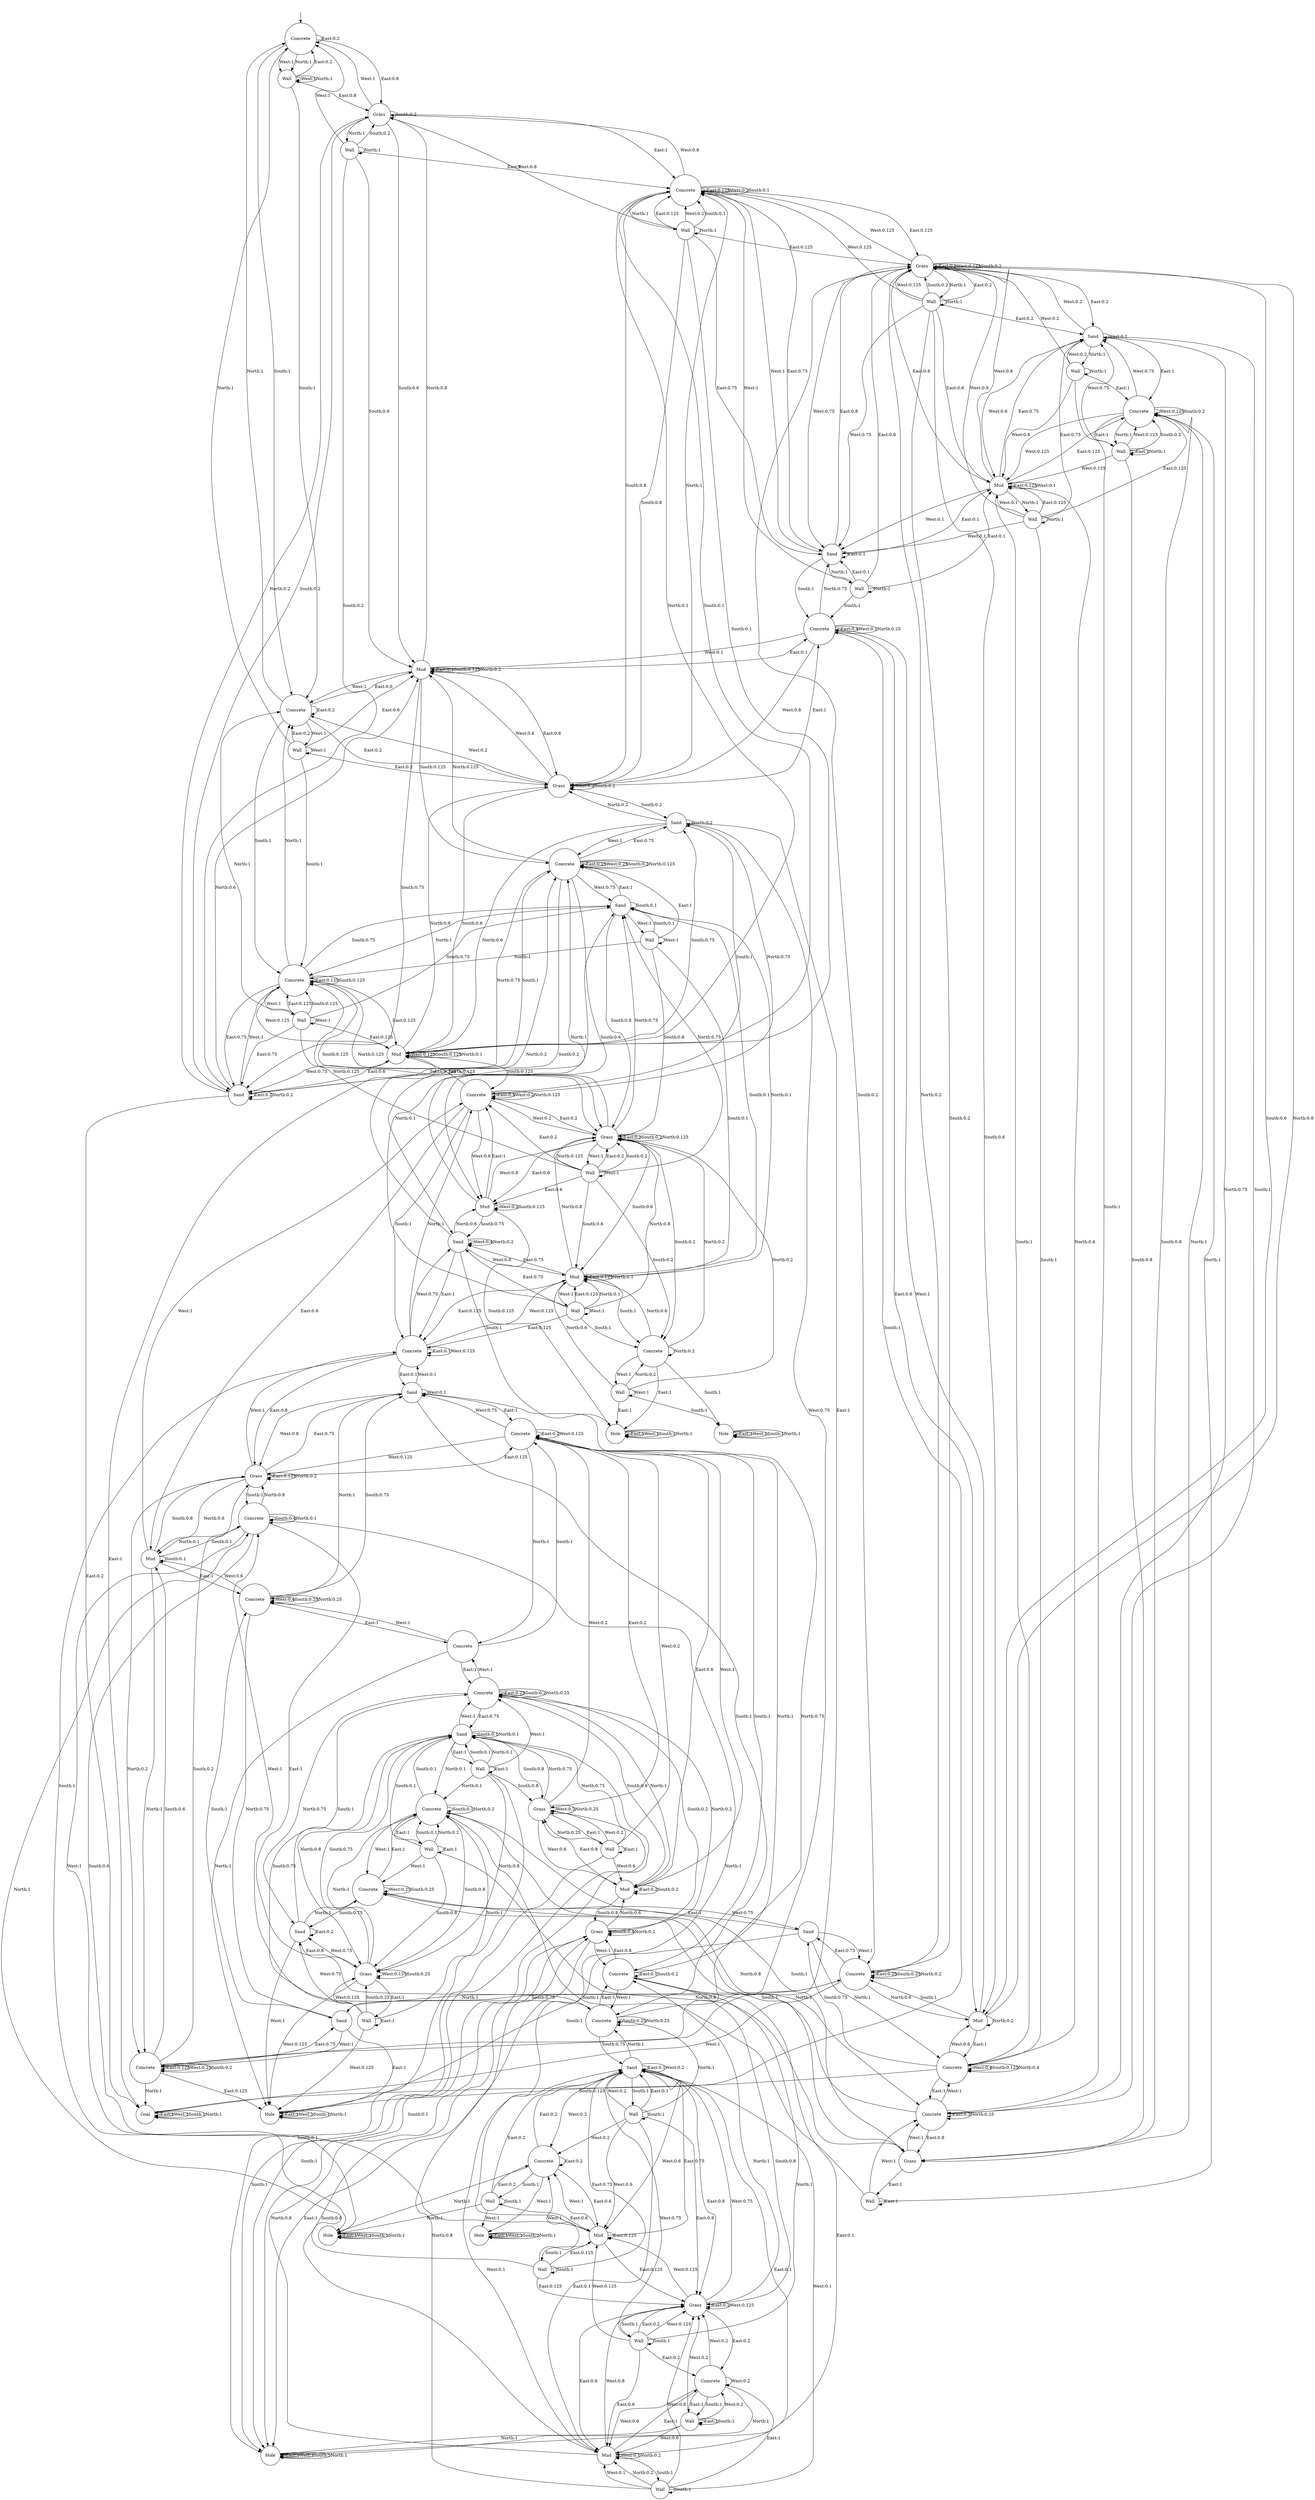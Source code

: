 digraph g {
__start0 [label="" shape="none"];
0 [shape="circle" label="Concrete"];
1 [shape="circle" label="Wall"];
2 [shape="circle" label="Concrete"];
3 [shape="circle" label="Wall"];
4 [shape="circle" label="Concrete"];
5 [shape="circle" label="Wall"];
6 [shape="circle" label="Wall"];
7 [shape="circle" label="Sand"];
8 [shape="circle" label="Wall"];
9 [shape="circle" label="Grass"];
10 [shape="circle" label="Wall"];
11 [shape="circle" label="Mud"];
12 [shape="circle" label="Concrete"];
13 [shape="circle" label="Wall"];
14 [shape="circle" label="Hole"];
15 [shape="circle" label="Wall"];
16 [shape="circle" label="Grass"];
17 [shape="circle" label="Mud"];
18 [shape="circle" label="Sand"];
19 [shape="circle" label="Concrete"];
20 [shape="circle" label="Mud"];
21 [shape="circle" label="Sand"];
22 [shape="circle" label="Hole"];
23 [shape="circle" label="Hole"];
24 [shape="circle" label="Concrete"];
25 [shape="circle" label="Wall"];
26 [shape="circle" label="Grass"];
27 [shape="circle" label="Mud"];
28 [shape="circle" label="Sand"];
29 [shape="circle" label="Concrete"];
30 [shape="circle" label="Concrete"];
31 [shape="circle" label="Hole"];
32 [shape="circle" label="Concrete"];
33 [shape="circle" label="Wall"];
34 [shape="circle" label="Wall"];
35 [shape="circle" label="Sand"];
36 [shape="circle" label="Concrete"];
37 [shape="circle" label="Goal"];
38 [shape="circle" label="Concrete"];
39 [shape="circle" label="Mud"];
40 [shape="circle" label="Grass"];
41 [shape="circle" label="Concrete"];
42 [shape="circle" label="Wall"];
43 [shape="circle" label="Mud"];
44 [shape="circle" label="Wall"];
45 [shape="circle" label="Grass"];
46 [shape="circle" label="Mud"];
47 [shape="circle" label="Concrete"];
48 [shape="circle" label="Sand"];
49 [shape="circle" label="Concrete"];
50 [shape="circle" label="Sand"];
51 [shape="circle" label="Concrete"];
52 [shape="circle" label="Wall"];
53 [shape="circle" label="Sand"];
54 [shape="circle" label="Wall"];
55 [shape="circle" label="Mud"];
56 [shape="circle" label="Concrete"];
57 [shape="circle" label="Sand"];
58 [shape="circle" label="Hole"];
59 [shape="circle" label="Concrete"];
60 [shape="circle" label="Concrete"];
61 [shape="circle" label="Concrete"];
62 [shape="circle" label="Wall"];
63 [shape="circle" label="Grass"];
64 [shape="circle" label="Wall"];
65 [shape="circle" label="Sand"];
66 [shape="circle" label="Concrete"];
67 [shape="circle" label="Concrete"];
68 [shape="circle" label="Sand"];
69 [shape="circle" label="Concrete"];
70 [shape="circle" label="Mud"];
71 [shape="circle" label="Grass"];
72 [shape="circle" label="Wall"];
73 [shape="circle" label="Mud"];
74 [shape="circle" label="Concrete"];
75 [shape="circle" label="Wall"];
76 [shape="circle" label="Wall"];
77 [shape="circle" label="Grass"];
78 [shape="circle" label="Concrete"];
79 [shape="circle" label="Wall"];
80 [shape="circle" label="Wall"];
81 [shape="circle" label="Grass"];
82 [shape="circle" label="Wall"];
83 [shape="circle" label="Sand"];
84 [shape="circle" label="Wall"];
85 [shape="circle" label="Grass"];
86 [shape="circle" label="Hole"];
87 [shape="circle" label="Concrete"];
88 [shape="circle" label="Wall"];
0 -> 0 [label="East:0.2"];
0 -> 16 [label="East:0.8"];
0 -> 1 [label="West:1"];
0 -> 2 [label="South:1"];
0 -> 1 [label="North:1"];
1 -> 0 [label="East:0.2"];
1 -> 16 [label="East:0.8"];
1 -> 1 [label="West:1"];
1 -> 2 [label="South:1"];
1 -> 1 [label="North:1"];
2 -> 2 [label="East:0.2"];
2 -> 17 [label="East:0.6"];
2 -> 26 [label="East:0.2"];
2 -> 3 [label="West:1"];
2 -> 4 [label="South:1"];
2 -> 0 [label="North:1"];
3 -> 2 [label="East:0.2"];
3 -> 17 [label="East:0.6"];
3 -> 26 [label="East:0.2"];
3 -> 3 [label="West:1"];
3 -> 4 [label="South:1"];
3 -> 0 [label="North:1"];
4 -> 4 [label="East:0.125"];
4 -> 18 [label="East:0.75"];
4 -> 27 [label="East:0.125"];
4 -> 5 [label="West:1"];
4 -> 4 [label="South:0.125"];
4 -> 7 [label="South:0.75"];
4 -> 9 [label="South:0.125"];
4 -> 2 [label="North:1"];
5 -> 4 [label="East:0.125"];
5 -> 18 [label="East:0.75"];
5 -> 27 [label="East:0.125"];
5 -> 5 [label="West:1"];
5 -> 4 [label="South:0.125"];
5 -> 7 [label="South:0.75"];
5 -> 9 [label="South:0.125"];
5 -> 2 [label="North:1"];
6 -> 19 [label="East:1"];
6 -> 6 [label="West:1"];
6 -> 7 [label="South:0.1"];
6 -> 9 [label="South:0.8"];
6 -> 11 [label="South:0.1"];
6 -> 4 [label="North:1"];
7 -> 19 [label="East:1"];
7 -> 6 [label="West:1"];
7 -> 7 [label="South:0.1"];
7 -> 9 [label="South:0.8"];
7 -> 11 [label="South:0.1"];
7 -> 4 [label="North:1"];
8 -> 9 [label="East:0.2"];
8 -> 20 [label="East:0.6"];
8 -> 29 [label="East:0.2"];
8 -> 8 [label="West:1"];
8 -> 9 [label="South:0.2"];
8 -> 11 [label="South:0.6"];
8 -> 12 [label="South:0.2"];
8 -> 4 [label="North:0.125"];
8 -> 7 [label="North:0.75"];
8 -> 9 [label="North:0.125"];
9 -> 9 [label="East:0.2"];
9 -> 20 [label="East:0.6"];
9 -> 29 [label="East:0.2"];
9 -> 8 [label="West:1"];
9 -> 9 [label="South:0.2"];
9 -> 11 [label="South:0.6"];
9 -> 12 [label="South:0.2"];
9 -> 4 [label="North:0.125"];
9 -> 7 [label="North:0.75"];
9 -> 9 [label="North:0.125"];
10 -> 11 [label="East:0.125"];
10 -> 21 [label="East:0.75"];
10 -> 30 [label="East:0.125"];
10 -> 10 [label="West:1"];
10 -> 12 [label="South:1"];
10 -> 7 [label="North:0.1"];
10 -> 9 [label="North:0.8"];
10 -> 11 [label="North:0.1"];
11 -> 11 [label="East:0.125"];
11 -> 21 [label="East:0.75"];
11 -> 30 [label="East:0.125"];
11 -> 10 [label="West:1"];
11 -> 12 [label="South:1"];
11 -> 7 [label="North:0.1"];
11 -> 9 [label="North:0.8"];
11 -> 11 [label="North:0.1"];
12 -> 22 [label="East:1"];
12 -> 13 [label="West:1"];
12 -> 14 [label="South:1"];
12 -> 9 [label="North:0.2"];
12 -> 11 [label="North:0.6"];
12 -> 12 [label="North:0.2"];
13 -> 22 [label="East:1"];
13 -> 13 [label="West:1"];
13 -> 14 [label="South:1"];
13 -> 9 [label="North:0.2"];
13 -> 11 [label="North:0.6"];
13 -> 12 [label="North:0.2"];
14 -> 14 [label="East:1"];
14 -> 14 [label="West:1"];
14 -> 14 [label="South:1"];
14 -> 14 [label="North:1"];
15 -> 24 [label="East:1"];
15 -> 0 [label="West:1"];
15 -> 16 [label="South:0.2"];
15 -> 17 [label="South:0.6"];
15 -> 18 [label="South:0.2"];
15 -> 15 [label="North:1"];
16 -> 24 [label="East:1"];
16 -> 0 [label="West:1"];
16 -> 16 [label="South:0.2"];
16 -> 17 [label="South:0.6"];
16 -> 18 [label="South:0.2"];
16 -> 15 [label="North:1"];
17 -> 17 [label="East:0.1"];
17 -> 26 [label="East:0.8"];
17 -> 36 [label="East:0.1"];
17 -> 2 [label="West:1"];
17 -> 17 [label="South:0.125"];
17 -> 18 [label="South:0.75"];
17 -> 19 [label="South:0.125"];
17 -> 16 [label="North:0.8"];
17 -> 17 [label="North:0.2"];
18 -> 18 [label="East:0.2"];
18 -> 27 [label="East:0.6"];
18 -> 37 [label="East:0.2"];
18 -> 4 [label="West:1"];
18 -> 19 [label="South:1"];
18 -> 16 [label="North:0.2"];
18 -> 17 [label="North:0.6"];
18 -> 18 [label="North:0.2"];
19 -> 19 [label="East:0.25"];
19 -> 28 [label="East:0.75"];
19 -> 7 [label="West:0.75"];
19 -> 19 [label="West:0.25"];
19 -> 19 [label="South:0.2"];
19 -> 20 [label="South:0.6"];
19 -> 21 [label="South:0.2"];
19 -> 17 [label="North:0.125"];
19 -> 18 [label="North:0.75"];
19 -> 19 [label="North:0.125"];
20 -> 29 [label="East:1"];
20 -> 9 [label="West:0.8"];
20 -> 20 [label="West:0.2"];
20 -> 20 [label="South:0.125"];
20 -> 21 [label="South:0.75"];
20 -> 22 [label="South:0.125"];
20 -> 19 [label="North:1"];
21 -> 30 [label="East:1"];
21 -> 11 [label="West:0.6"];
21 -> 21 [label="West:0.4"];
21 -> 22 [label="South:1"];
21 -> 19 [label="North:0.2"];
21 -> 20 [label="North:0.6"];
21 -> 21 [label="North:0.2"];
22 -> 22 [label="East:1"];
22 -> 22 [label="West:1"];
22 -> 22 [label="South:1"];
22 -> 22 [label="North:1"];
23 -> 23 [label="East:1"];
23 -> 23 [label="West:1"];
23 -> 23 [label="South:1"];
23 -> 23 [label="North:1"];
24 -> 24 [label="East:0.125"];
24 -> 35 [label="East:0.75"];
24 -> 45 [label="East:0.125"];
24 -> 16 [label="West:0.8"];
24 -> 24 [label="West:0.2"];
24 -> 24 [label="South:0.1"];
24 -> 26 [label="South:0.8"];
24 -> 27 [label="South:0.1"];
24 -> 25 [label="North:1"];
25 -> 24 [label="East:0.125"];
25 -> 35 [label="East:0.75"];
25 -> 45 [label="East:0.125"];
25 -> 16 [label="West:0.8"];
25 -> 24 [label="West:0.2"];
25 -> 24 [label="South:0.1"];
25 -> 26 [label="South:0.8"];
25 -> 27 [label="South:0.1"];
25 -> 25 [label="North:1"];
26 -> 36 [label="East:1"];
26 -> 2 [label="West:0.2"];
26 -> 17 [label="West:0.6"];
26 -> 26 [label="West:0.2"];
26 -> 26 [label="South:0.2"];
26 -> 27 [label="South:0.6"];
26 -> 28 [label="South:0.2"];
26 -> 24 [label="North:1"];
27 -> 37 [label="East:1"];
27 -> 4 [label="West:0.125"];
27 -> 18 [label="West:0.75"];
27 -> 27 [label="West:0.125"];
27 -> 27 [label="South:0.125"];
27 -> 28 [label="South:0.75"];
27 -> 29 [label="South:0.125"];
27 -> 24 [label="North:0.1"];
27 -> 26 [label="North:0.8"];
27 -> 27 [label="North:0.1"];
28 -> 38 [label="East:1"];
28 -> 19 [label="West:1"];
28 -> 29 [label="South:1"];
28 -> 26 [label="North:0.2"];
28 -> 27 [label="North:0.6"];
28 -> 28 [label="North:0.2"];
29 -> 29 [label="East:0.4"];
29 -> 39 [label="East:0.6"];
29 -> 9 [label="West:0.2"];
29 -> 20 [label="West:0.6"];
29 -> 29 [label="West:0.2"];
29 -> 30 [label="South:1"];
29 -> 27 [label="North:0.125"];
29 -> 28 [label="North:0.75"];
29 -> 29 [label="North:0.125"];
30 -> 30 [label="East:0.1"];
30 -> 40 [label="East:0.8"];
30 -> 50 [label="East:0.1"];
30 -> 11 [label="West:0.125"];
30 -> 21 [label="West:0.75"];
30 -> 30 [label="West:0.125"];
30 -> 31 [label="South:1"];
30 -> 29 [label="North:1"];
31 -> 31 [label="East:1"];
31 -> 31 [label="West:1"];
31 -> 31 [label="South:1"];
31 -> 31 [label="North:1"];
32 -> 32 [label="East:0.2"];
32 -> 43 [label="East:0.6"];
32 -> 53 [label="East:0.2"];
32 -> 23 [label="West:1"];
32 -> 33 [label="South:1"];
32 -> 31 [label="North:1"];
33 -> 32 [label="East:0.2"];
33 -> 43 [label="East:0.6"];
33 -> 53 [label="East:0.2"];
33 -> 23 [label="West:1"];
33 -> 33 [label="South:1"];
33 -> 31 [label="North:1"];
34 -> 35 [label="East:0.1"];
34 -> 45 [label="East:0.8"];
34 -> 55 [label="East:0.1"];
34 -> 24 [label="West:1"];
34 -> 36 [label="South:1"];
34 -> 34 [label="North:1"];
35 -> 35 [label="East:0.1"];
35 -> 45 [label="East:0.8"];
35 -> 55 [label="East:0.1"];
35 -> 24 [label="West:1"];
35 -> 36 [label="South:1"];
35 -> 34 [label="North:1"];
36 -> 36 [label="East:0.4"];
36 -> 46 [label="East:0.6"];
36 -> 17 [label="West:0.1"];
36 -> 26 [label="West:0.8"];
36 -> 36 [label="West:0.1"];
36 -> 37 [label="South:1"];
36 -> 35 [label="North:0.75"];
36 -> 36 [label="North:0.25"];
37 -> 37 [label="East:1"];
37 -> 37 [label="West:1"];
37 -> 37 [label="South:1"];
37 -> 37 [label="North:1"];
38 -> 38 [label="East:0.125"];
38 -> 48 [label="East:0.75"];
38 -> 58 [label="East:0.125"];
38 -> 28 [label="West:0.75"];
38 -> 38 [label="West:0.25"];
38 -> 38 [label="South:0.2"];
38 -> 39 [label="South:0.6"];
38 -> 40 [label="South:0.2"];
38 -> 37 [label="North:1"];
39 -> 49 [label="East:1"];
39 -> 29 [label="West:1"];
39 -> 39 [label="South:0.1"];
39 -> 40 [label="South:0.8"];
39 -> 41 [label="South:0.1"];
39 -> 38 [label="North:1"];
40 -> 40 [label="East:0.125"];
40 -> 50 [label="East:0.75"];
40 -> 60 [label="East:0.125"];
40 -> 30 [label="West:1"];
40 -> 41 [label="South:1"];
40 -> 38 [label="North:0.2"];
40 -> 39 [label="North:0.6"];
40 -> 40 [label="North:0.2"];
41 -> 51 [label="East:1"];
41 -> 31 [label="West:1"];
41 -> 41 [label="South:0.4"];
41 -> 43 [label="South:0.6"];
41 -> 39 [label="North:0.1"];
41 -> 40 [label="North:0.8"];
41 -> 41 [label="North:0.1"];
42 -> 43 [label="East:0.125"];
42 -> 53 [label="East:0.75"];
42 -> 63 [label="East:0.125"];
42 -> 32 [label="West:1"];
42 -> 42 [label="South:1"];
42 -> 41 [label="North:1"];
43 -> 43 [label="East:0.125"];
43 -> 53 [label="East:0.75"];
43 -> 63 [label="East:0.125"];
43 -> 32 [label="West:1"];
43 -> 42 [label="South:1"];
43 -> 41 [label="North:1"];
44 -> 45 [label="East:0.2"];
44 -> 55 [label="East:0.6"];
44 -> 65 [label="East:0.2"];
44 -> 24 [label="West:0.125"];
44 -> 35 [label="West:0.75"];
44 -> 45 [label="West:0.125"];
44 -> 45 [label="South:0.2"];
44 -> 46 [label="South:0.6"];
44 -> 47 [label="South:0.2"];
44 -> 44 [label="North:1"];
45 -> 45 [label="East:0.2"];
45 -> 55 [label="East:0.6"];
45 -> 65 [label="East:0.2"];
45 -> 24 [label="West:0.125"];
45 -> 35 [label="West:0.75"];
45 -> 45 [label="West:0.125"];
45 -> 45 [label="South:0.2"];
45 -> 46 [label="South:0.6"];
45 -> 47 [label="South:0.2"];
45 -> 44 [label="North:1"];
46 -> 56 [label="East:1"];
46 -> 36 [label="West:1"];
46 -> 47 [label="South:1"];
46 -> 45 [label="North:0.8"];
46 -> 46 [label="North:0.2"];
47 -> 47 [label="East:0.25"];
47 -> 57 [label="East:0.75"];
47 -> 37 [label="West:1"];
47 -> 47 [label="South:0.25"];
47 -> 48 [label="South:0.75"];
47 -> 45 [label="North:0.2"];
47 -> 46 [label="North:0.6"];
47 -> 47 [label="North:0.2"];
48 -> 58 [label="East:1"];
48 -> 38 [label="West:1"];
48 -> 49 [label="South:1"];
48 -> 47 [label="North:1"];
49 -> 59 [label="East:1"];
49 -> 39 [label="West:0.6"];
49 -> 49 [label="West:0.4"];
49 -> 49 [label="South:0.25"];
49 -> 50 [label="South:0.75"];
49 -> 48 [label="North:0.75"];
49 -> 49 [label="North:0.25"];
50 -> 60 [label="East:1"];
50 -> 30 [label="West:0.1"];
50 -> 40 [label="West:0.8"];
50 -> 50 [label="West:0.1"];
50 -> 51 [label="South:1"];
50 -> 49 [label="North:1"];
51 -> 61 [label="East:1"];
51 -> 41 [label="West:1"];
51 -> 51 [label="South:0.25"];
51 -> 53 [label="South:0.75"];
51 -> 50 [label="North:0.75"];
51 -> 51 [label="North:0.25"];
52 -> 53 [label="East:0.1"];
52 -> 63 [label="East:0.8"];
52 -> 73 [label="East:0.1"];
52 -> 32 [label="West:0.2"];
52 -> 43 [label="West:0.6"];
52 -> 53 [label="West:0.2"];
52 -> 52 [label="South:1"];
52 -> 51 [label="North:1"];
53 -> 53 [label="East:0.1"];
53 -> 63 [label="East:0.8"];
53 -> 73 [label="East:0.1"];
53 -> 32 [label="West:0.2"];
53 -> 43 [label="West:0.6"];
53 -> 53 [label="West:0.2"];
53 -> 52 [label="South:1"];
53 -> 51 [label="North:1"];
54 -> 55 [label="East:0.125"];
54 -> 65 [label="East:0.75"];
54 -> 74 [label="East:0.125"];
54 -> 35 [label="West:0.1"];
54 -> 45 [label="West:0.8"];
54 -> 55 [label="West:0.1"];
54 -> 56 [label="South:1"];
54 -> 54 [label="North:1"];
55 -> 55 [label="East:0.125"];
55 -> 65 [label="East:0.75"];
55 -> 74 [label="East:0.125"];
55 -> 35 [label="West:0.1"];
55 -> 45 [label="West:0.8"];
55 -> 55 [label="West:0.1"];
55 -> 56 [label="South:1"];
55 -> 54 [label="North:1"];
56 -> 66 [label="East:1"];
56 -> 46 [label="West:0.6"];
56 -> 56 [label="West:0.4"];
56 -> 56 [label="South:0.125"];
56 -> 57 [label="South:0.75"];
56 -> 58 [label="South:0.125"];
56 -> 55 [label="North:0.6"];
56 -> 56 [label="North:0.4"];
57 -> 67 [label="East:1"];
57 -> 47 [label="West:1"];
57 -> 58 [label="South:1"];
57 -> 56 [label="North:1"];
58 -> 58 [label="East:1"];
58 -> 58 [label="West:1"];
58 -> 58 [label="South:1"];
58 -> 58 [label="North:1"];
59 -> 69 [label="East:1"];
59 -> 49 [label="West:1"];
59 -> 60 [label="South:1"];
59 -> 58 [label="North:1"];
60 -> 60 [label="East:0.2"];
60 -> 70 [label="East:0.6"];
60 -> 85 [label="East:0.2"];
60 -> 40 [label="West:0.125"];
60 -> 50 [label="West:0.75"];
60 -> 60 [label="West:0.125"];
60 -> 61 [label="South:1"];
60 -> 59 [label="North:1"];
61 -> 61 [label="East:0.1"];
61 -> 71 [label="East:0.8"];
61 -> 86 [label="East:0.1"];
61 -> 51 [label="West:1"];
61 -> 61 [label="South:0.2"];
61 -> 63 [label="South:0.8"];
61 -> 60 [label="North:1"];
62 -> 63 [label="East:0.2"];
62 -> 73 [label="East:0.6"];
62 -> 87 [label="East:0.2"];
62 -> 43 [label="West:0.125"];
62 -> 53 [label="West:0.75"];
62 -> 63 [label="West:0.125"];
62 -> 62 [label="South:1"];
62 -> 61 [label="North:1"];
63 -> 63 [label="East:0.2"];
63 -> 73 [label="East:0.6"];
63 -> 87 [label="East:0.2"];
63 -> 43 [label="West:0.125"];
63 -> 53 [label="West:0.75"];
63 -> 63 [label="West:0.125"];
63 -> 62 [label="South:1"];
63 -> 61 [label="North:1"];
64 -> 74 [label="East:1"];
64 -> 45 [label="West:0.2"];
64 -> 55 [label="West:0.6"];
64 -> 65 [label="West:0.2"];
64 -> 66 [label="South:1"];
64 -> 64 [label="North:1"];
65 -> 74 [label="East:1"];
65 -> 45 [label="West:0.2"];
65 -> 55 [label="West:0.6"];
65 -> 65 [label="West:0.2"];
65 -> 66 [label="South:1"];
65 -> 64 [label="North:1"];
66 -> 66 [label="East:0.2"];
66 -> 77 [label="East:0.8"];
66 -> 56 [label="West:1"];
66 -> 67 [label="South:1"];
66 -> 65 [label="North:0.75"];
66 -> 66 [label="North:0.25"];
67 -> 78 [label="East:1"];
67 -> 57 [label="West:0.75"];
67 -> 67 [label="West:0.25"];
67 -> 67 [label="South:0.25"];
67 -> 68 [label="South:0.75"];
67 -> 66 [label="North:1"];
68 -> 68 [label="East:0.2"];
68 -> 81 [label="East:0.8"];
68 -> 58 [label="West:1"];
68 -> 69 [label="South:1"];
68 -> 67 [label="North:1"];
69 -> 69 [label="East:0.25"];
69 -> 83 [label="East:0.75"];
69 -> 59 [label="West:1"];
69 -> 69 [label="South:0.2"];
69 -> 70 [label="South:0.6"];
69 -> 71 [label="South:0.2"];
69 -> 68 [label="North:0.75"];
69 -> 69 [label="North:0.25"];
70 -> 70 [label="East:0.2"];
70 -> 85 [label="East:0.8"];
70 -> 60 [label="West:1"];
70 -> 70 [label="South:0.2"];
70 -> 71 [label="South:0.8"];
70 -> 69 [label="North:1"];
71 -> 86 [label="East:1"];
71 -> 61 [label="West:1"];
71 -> 71 [label="South:0.4"];
71 -> 73 [label="South:0.6"];
71 -> 69 [label="North:0.2"];
71 -> 70 [label="North:0.6"];
71 -> 71 [label="North:0.2"];
72 -> 87 [label="East:1"];
72 -> 53 [label="West:0.1"];
72 -> 63 [label="West:0.8"];
72 -> 73 [label="West:0.1"];
72 -> 72 [label="South:1"];
72 -> 71 [label="North:0.8"];
72 -> 73 [label="North:0.2"];
73 -> 87 [label="East:1"];
73 -> 53 [label="West:0.1"];
73 -> 63 [label="West:0.8"];
73 -> 73 [label="West:0.1"];
73 -> 72 [label="South:1"];
73 -> 71 [label="North:0.8"];
73 -> 73 [label="North:0.2"];
74 -> 75 [label="East:1"];
74 -> 55 [label="West:0.125"];
74 -> 65 [label="West:0.75"];
74 -> 74 [label="West:0.125"];
74 -> 74 [label="South:0.2"];
74 -> 77 [label="South:0.8"];
74 -> 75 [label="North:1"];
75 -> 75 [label="East:1"];
75 -> 55 [label="West:0.125"];
75 -> 65 [label="West:0.75"];
75 -> 74 [label="West:0.125"];
75 -> 74 [label="South:0.2"];
75 -> 77 [label="South:0.8"];
75 -> 75 [label="North:1"];
76 -> 76 [label="East:1"];
76 -> 66 [label="West:1"];
76 -> 78 [label="South:1"];
76 -> 74 [label="North:1"];
77 -> 76 [label="East:1"];
77 -> 66 [label="West:1"];
77 -> 78 [label="South:1"];
77 -> 74 [label="North:1"];
78 -> 79 [label="East:1"];
78 -> 67 [label="West:1"];
78 -> 78 [label="South:0.1"];
78 -> 81 [label="South:0.8"];
78 -> 83 [label="South:0.1"];
78 -> 77 [label="North:0.8"];
78 -> 78 [label="North:0.2"];
79 -> 79 [label="East:1"];
79 -> 67 [label="West:1"];
79 -> 78 [label="South:0.1"];
79 -> 81 [label="South:0.8"];
79 -> 83 [label="South:0.1"];
79 -> 77 [label="North:0.8"];
79 -> 78 [label="North:0.2"];
80 -> 80 [label="East:1"];
80 -> 58 [label="West:0.125"];
80 -> 68 [label="West:0.75"];
80 -> 81 [label="West:0.125"];
80 -> 81 [label="South:0.25"];
80 -> 83 [label="South:0.75"];
80 -> 78 [label="North:1"];
81 -> 80 [label="East:1"];
81 -> 58 [label="West:0.125"];
81 -> 68 [label="West:0.75"];
81 -> 81 [label="West:0.125"];
81 -> 81 [label="South:0.25"];
81 -> 83 [label="South:0.75"];
81 -> 78 [label="North:1"];
82 -> 82 [label="East:1"];
82 -> 69 [label="West:1"];
82 -> 83 [label="South:0.1"];
82 -> 85 [label="South:0.8"];
82 -> 86 [label="South:0.1"];
82 -> 78 [label="North:0.1"];
82 -> 81 [label="North:0.8"];
82 -> 83 [label="North:0.1"];
83 -> 82 [label="East:1"];
83 -> 69 [label="West:1"];
83 -> 83 [label="South:0.1"];
83 -> 85 [label="South:0.8"];
83 -> 86 [label="South:0.1"];
83 -> 78 [label="North:0.1"];
83 -> 81 [label="North:0.8"];
83 -> 83 [label="North:0.1"];
84 -> 84 [label="East:1"];
84 -> 60 [label="West:0.2"];
84 -> 70 [label="West:0.6"];
84 -> 85 [label="West:0.2"];
84 -> 86 [label="South:1"];
84 -> 83 [label="North:0.75"];
84 -> 85 [label="North:0.25"];
85 -> 84 [label="East:1"];
85 -> 60 [label="West:0.2"];
85 -> 70 [label="West:0.6"];
85 -> 85 [label="West:0.2"];
85 -> 86 [label="South:1"];
85 -> 83 [label="North:0.75"];
85 -> 85 [label="North:0.25"];
86 -> 86 [label="East:1"];
86 -> 86 [label="West:1"];
86 -> 86 [label="South:1"];
86 -> 86 [label="North:1"];
87 -> 88 [label="East:1"];
87 -> 63 [label="West:0.2"];
87 -> 73 [label="West:0.6"];
87 -> 87 [label="West:0.2"];
87 -> 88 [label="South:1"];
87 -> 86 [label="North:1"];
88 -> 88 [label="East:1"];
88 -> 63 [label="West:0.2"];
88 -> 73 [label="West:0.6"];
88 -> 87 [label="West:0.2"];
88 -> 88 [label="South:1"];
88 -> 86 [label="North:1"];
__start0 -> 0;
}
